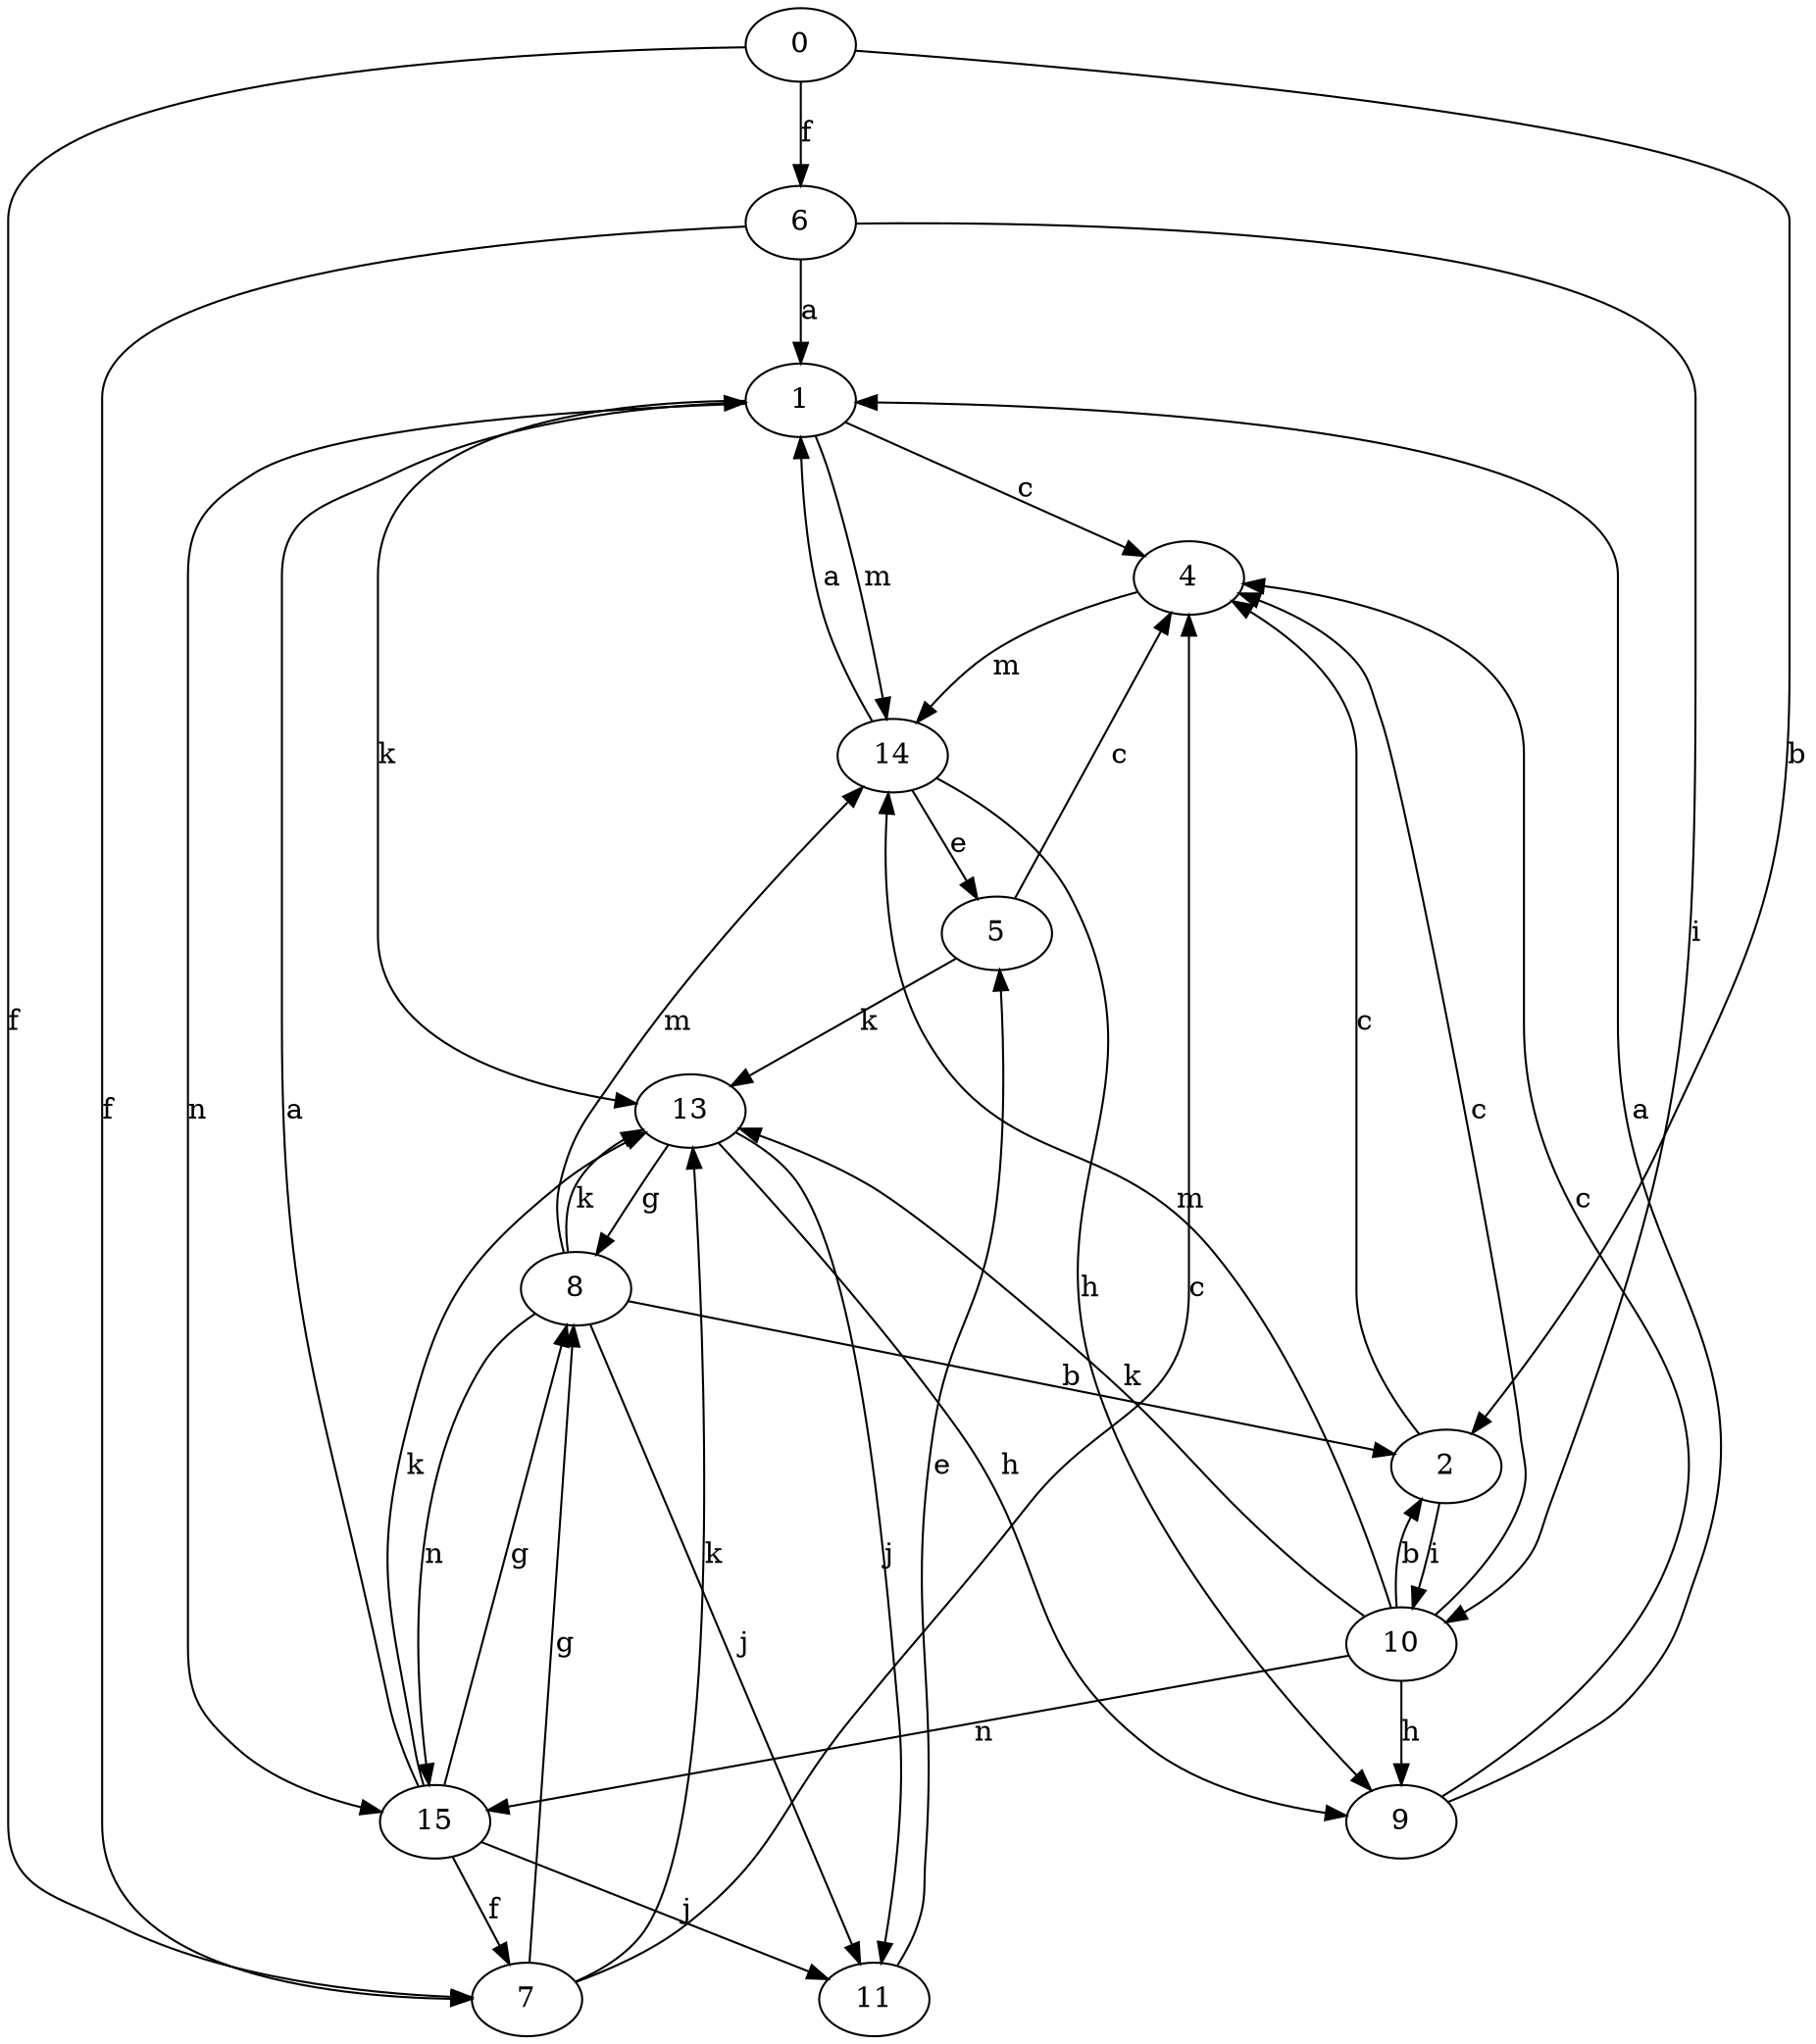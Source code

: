 strict digraph  {
1;
2;
0;
4;
5;
6;
7;
8;
9;
10;
11;
13;
14;
15;
1 -> 4  [label=c];
1 -> 13  [label=k];
1 -> 14  [label=m];
1 -> 15  [label=n];
2 -> 4  [label=c];
2 -> 10  [label=i];
0 -> 2  [label=b];
0 -> 6  [label=f];
0 -> 7  [label=f];
4 -> 14  [label=m];
5 -> 4  [label=c];
5 -> 13  [label=k];
6 -> 1  [label=a];
6 -> 7  [label=f];
6 -> 10  [label=i];
7 -> 4  [label=c];
7 -> 8  [label=g];
7 -> 13  [label=k];
8 -> 2  [label=b];
8 -> 11  [label=j];
8 -> 13  [label=k];
8 -> 14  [label=m];
8 -> 15  [label=n];
9 -> 1  [label=a];
9 -> 4  [label=c];
10 -> 2  [label=b];
10 -> 4  [label=c];
10 -> 9  [label=h];
10 -> 13  [label=k];
10 -> 14  [label=m];
10 -> 15  [label=n];
11 -> 5  [label=e];
13 -> 8  [label=g];
13 -> 9  [label=h];
13 -> 11  [label=j];
14 -> 1  [label=a];
14 -> 5  [label=e];
14 -> 9  [label=h];
15 -> 1  [label=a];
15 -> 7  [label=f];
15 -> 8  [label=g];
15 -> 11  [label=j];
15 -> 13  [label=k];
}
